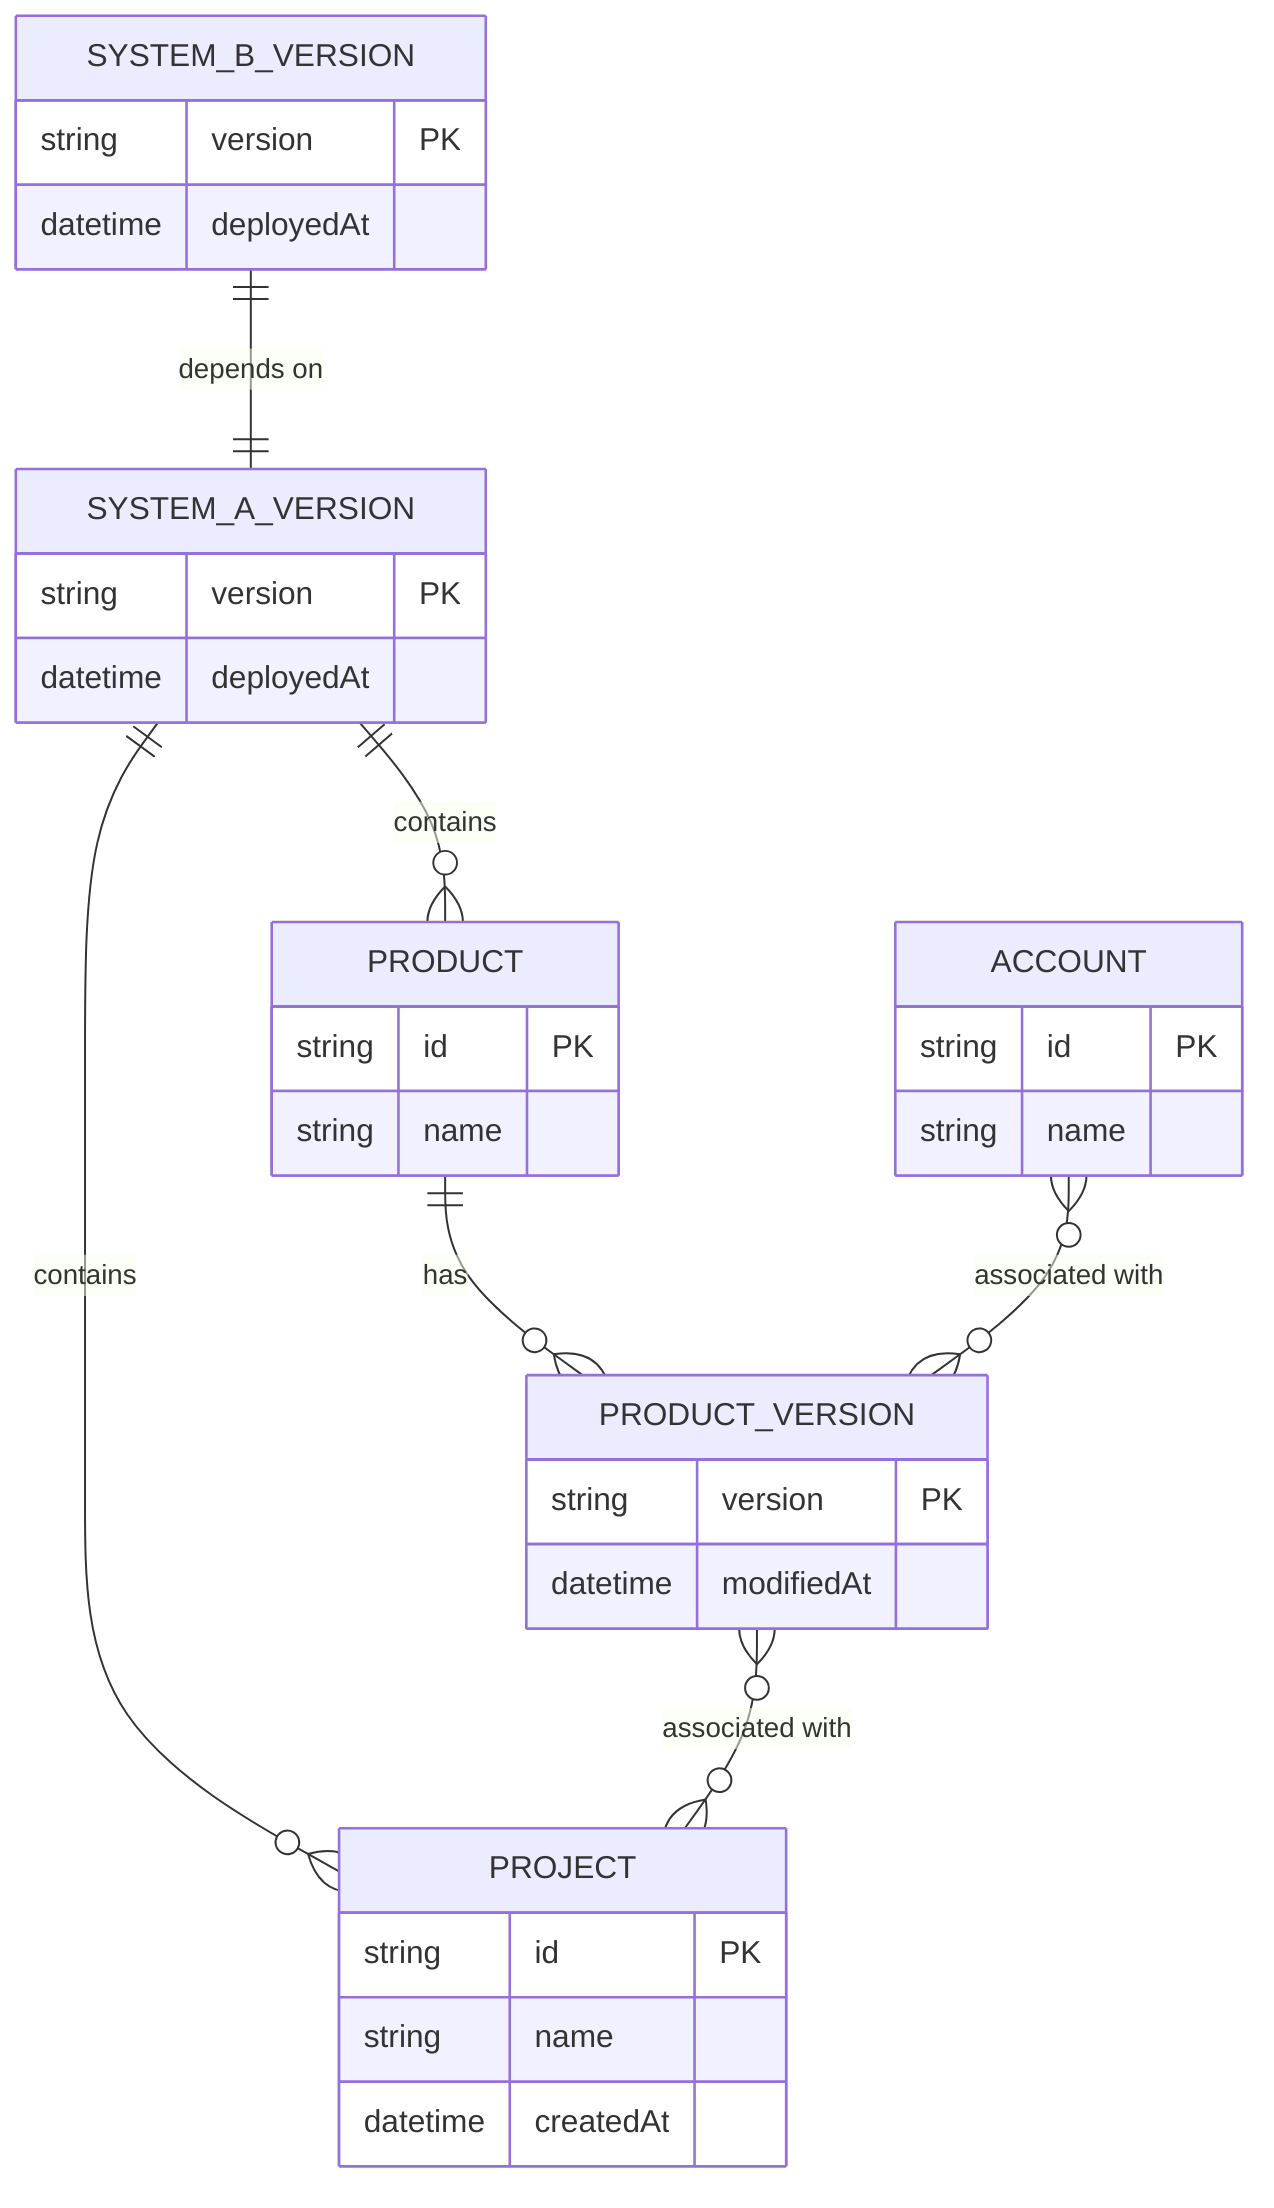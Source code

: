 erDiagram
%% Entities and Relationships for Static View
PROJECT {
string id PK
string name
datetime createdAt
%% Managed by SystemA
%% Note: Immutable once created
}
PRODUCT {
string id PK
string name
%% Managed by SystemA
}
PRODUCT_VERSION {
string version PK
datetime modifiedAt
%% Managed by SystemA
%% Note: Mutable, can add associations
}
SYSTEM_A_VERSION {
string version PK
datetime deployedAt
%% Contains Products and Projects
}
SYSTEM_B_VERSION {
string version PK
datetime deployedAt
%% Depends on SystemA JAR
}
ACCOUNT {
string id PK
string name
%% Managed by SystemB
%% Associated with ProductVersions post-provisioning
}

%% Relationships
SYSTEM_A_VERSION ||--o{ PRODUCT : "contains"
SYSTEM_A_VERSION ||--o{ PROJECT : "contains"
PRODUCT ||--o{ PRODUCT_VERSION : "has"
PRODUCT_VERSION }o--o{ PROJECT : "associated with"
SYSTEM_B_VERSION ||--|| SYSTEM_A_VERSION : "depends on"
ACCOUNT }o--o{ PRODUCT_VERSION : "associated with"
